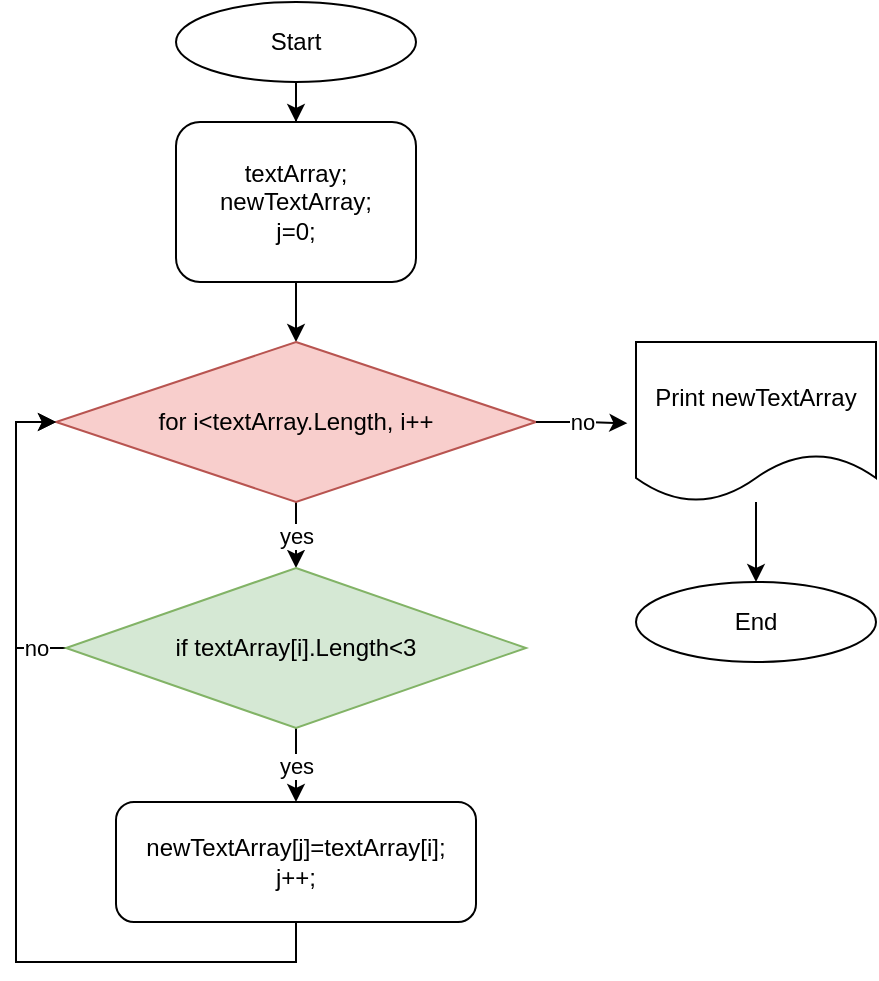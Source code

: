 <mxfile version="20.8.20" type="device"><diagram name="Страница 1" id="2wudJSy9WXmpyU_ozr16"><mxGraphModel dx="426" dy="323" grid="1" gridSize="10" guides="1" tooltips="1" connect="1" arrows="1" fold="1" page="1" pageScale="1" pageWidth="827" pageHeight="1169" math="0" shadow="0"><root><mxCell id="0"/><mxCell id="1" parent="0"/><mxCell id="JxgpssO0JiSNcefW0Ox8-6" style="edgeStyle=orthogonalEdgeStyle;rounded=0;orthogonalLoop=1;jettySize=auto;html=1;exitX=0.5;exitY=1;exitDx=0;exitDy=0;" edge="1" parent="1" source="JxgpssO0JiSNcefW0Ox8-1" target="JxgpssO0JiSNcefW0Ox8-2"><mxGeometry relative="1" as="geometry"/></mxCell><mxCell id="JxgpssO0JiSNcefW0Ox8-1" value="Start" style="ellipse;whiteSpace=wrap;html=1;" vertex="1" parent="1"><mxGeometry x="170" y="20" width="120" height="40" as="geometry"/></mxCell><mxCell id="JxgpssO0JiSNcefW0Ox8-7" style="edgeStyle=orthogonalEdgeStyle;rounded=0;orthogonalLoop=1;jettySize=auto;html=1;exitX=0.5;exitY=1;exitDx=0;exitDy=0;" edge="1" parent="1" source="JxgpssO0JiSNcefW0Ox8-2" target="JxgpssO0JiSNcefW0Ox8-4"><mxGeometry relative="1" as="geometry"/></mxCell><mxCell id="JxgpssO0JiSNcefW0Ox8-2" value="textArray;&lt;br&gt;newTextArray;&lt;br&gt;j=0;" style="rounded=1;whiteSpace=wrap;html=1;" vertex="1" parent="1"><mxGeometry x="170" y="80" width="120" height="80" as="geometry"/></mxCell><mxCell id="JxgpssO0JiSNcefW0Ox8-8" value="yes" style="edgeStyle=orthogonalEdgeStyle;rounded=0;orthogonalLoop=1;jettySize=auto;html=1;exitX=0.5;exitY=1;exitDx=0;exitDy=0;entryX=0.5;entryY=0;entryDx=0;entryDy=0;" edge="1" parent="1" source="JxgpssO0JiSNcefW0Ox8-4" target="JxgpssO0JiSNcefW0Ox8-5"><mxGeometry relative="1" as="geometry"/></mxCell><mxCell id="JxgpssO0JiSNcefW0Ox8-4" value="for i&amp;lt;textArray.Length, i++" style="rhombus;whiteSpace=wrap;html=1;fillColor=#f8cecc;strokeColor=#b85450;" vertex="1" parent="1"><mxGeometry x="110" y="190" width="240" height="80" as="geometry"/></mxCell><mxCell id="JxgpssO0JiSNcefW0Ox8-10" value="yes" style="edgeStyle=orthogonalEdgeStyle;rounded=0;orthogonalLoop=1;jettySize=auto;html=1;exitX=0.5;exitY=1;exitDx=0;exitDy=0;entryX=0.5;entryY=0;entryDx=0;entryDy=0;" edge="1" parent="1" source="JxgpssO0JiSNcefW0Ox8-5" target="JxgpssO0JiSNcefW0Ox8-9"><mxGeometry relative="1" as="geometry"/></mxCell><mxCell id="JxgpssO0JiSNcefW0Ox8-12" style="edgeStyle=orthogonalEdgeStyle;rounded=0;orthogonalLoop=1;jettySize=auto;html=1;exitX=0;exitY=0.5;exitDx=0;exitDy=0;" edge="1" parent="1" source="JxgpssO0JiSNcefW0Ox8-5" target="JxgpssO0JiSNcefW0Ox8-4"><mxGeometry relative="1" as="geometry"><Array as="points"><mxPoint x="90" y="343"/><mxPoint x="90" y="230"/></Array></mxGeometry></mxCell><mxCell id="JxgpssO0JiSNcefW0Ox8-13" value="no" style="edgeLabel;html=1;align=center;verticalAlign=middle;resizable=0;points=[];" vertex="1" connectable="0" parent="JxgpssO0JiSNcefW0Ox8-12"><mxGeometry x="-0.899" y="1" relative="1" as="geometry"><mxPoint x="-7" y="-1" as="offset"/></mxGeometry></mxCell><mxCell id="JxgpssO0JiSNcefW0Ox8-15" value="no" style="edgeStyle=orthogonalEdgeStyle;rounded=0;orthogonalLoop=1;jettySize=auto;html=1;entryX=-0.036;entryY=0.508;entryDx=0;entryDy=0;entryPerimeter=0;" edge="1" parent="1" source="JxgpssO0JiSNcefW0Ox8-4" target="JxgpssO0JiSNcefW0Ox8-14"><mxGeometry relative="1" as="geometry"><mxPoint x="370" y="343" as="targetPoint"/></mxGeometry></mxCell><mxCell id="JxgpssO0JiSNcefW0Ox8-5" value="if textArray[i].Length&amp;lt;3" style="rhombus;whiteSpace=wrap;html=1;fillColor=#d5e8d4;strokeColor=#82b366;" vertex="1" parent="1"><mxGeometry x="115" y="303" width="230" height="80" as="geometry"/></mxCell><mxCell id="JxgpssO0JiSNcefW0Ox8-11" style="edgeStyle=orthogonalEdgeStyle;rounded=0;orthogonalLoop=1;jettySize=auto;html=1;exitX=0.5;exitY=1;exitDx=0;exitDy=0;entryX=0;entryY=0.5;entryDx=0;entryDy=0;" edge="1" parent="1" source="JxgpssO0JiSNcefW0Ox8-9" target="JxgpssO0JiSNcefW0Ox8-4"><mxGeometry relative="1" as="geometry"/></mxCell><mxCell id="JxgpssO0JiSNcefW0Ox8-9" value="newTextArray[j]=textArray[i];&lt;br&gt;j++;" style="rounded=1;whiteSpace=wrap;html=1;" vertex="1" parent="1"><mxGeometry x="140" y="420" width="180" height="60" as="geometry"/></mxCell><mxCell id="JxgpssO0JiSNcefW0Ox8-17" value="" style="edgeStyle=orthogonalEdgeStyle;rounded=0;orthogonalLoop=1;jettySize=auto;html=1;" edge="1" parent="1" source="JxgpssO0JiSNcefW0Ox8-14" target="JxgpssO0JiSNcefW0Ox8-16"><mxGeometry relative="1" as="geometry"/></mxCell><mxCell id="JxgpssO0JiSNcefW0Ox8-14" value="Print newTextArray" style="shape=document;whiteSpace=wrap;html=1;boundedLbl=1;" vertex="1" parent="1"><mxGeometry x="400" y="190" width="120" height="80" as="geometry"/></mxCell><mxCell id="JxgpssO0JiSNcefW0Ox8-16" value="End" style="ellipse;whiteSpace=wrap;html=1;" vertex="1" parent="1"><mxGeometry x="400" y="310" width="120" height="40" as="geometry"/></mxCell></root></mxGraphModel></diagram></mxfile>